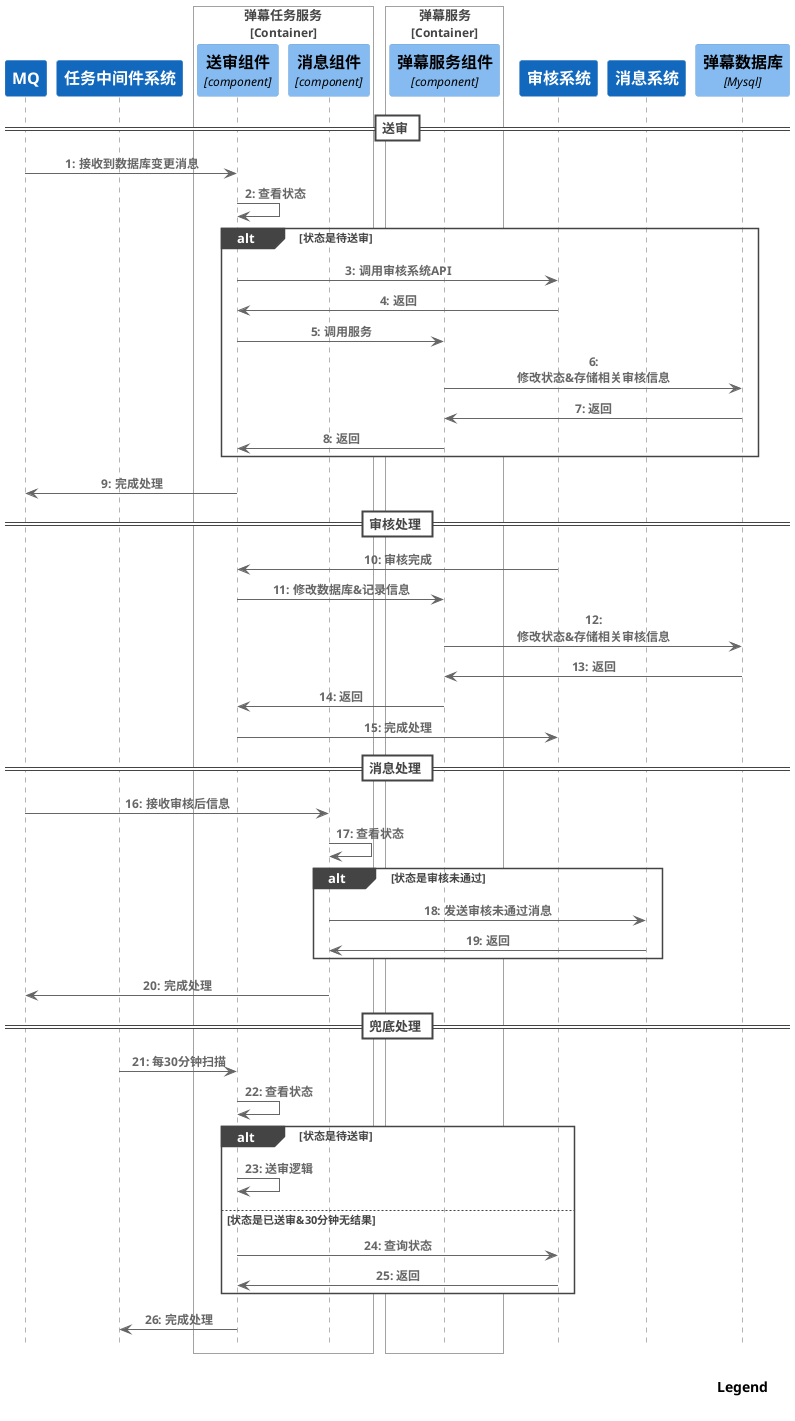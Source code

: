 @startuml
!include <C4/C4_Sequence>
SHOW_INDEX()
SHOW_LEGEND()
System(rocketmq,"MQ")

System(job,"任务中间件系统")
Container_Boundary(barrageJobService, "弹幕任务服务")
    Component(auditComponent, "送审组件", "component", "弹幕送审")
    Component(messageComponent, "消息组件", "component", "消息组件")
Boundary_End()

Container_Boundary(barrageService, "弹幕服务")
    Component(barrageComponent, "弹幕服务组件", "component", "弹幕服务组件")
Boundary_End()

System(auditSystem,"审核系统")
System(messageSystem,"消息系统")
ComponentDb(db, "弹幕数据库", "Mysql")

== 送审 ==
Rel(rocketmq, auditComponent, "接收到数据库变更消息")
Rel(auditComponent, auditComponent, "查看状态")
alt 状态是待送审
 Rel(auditComponent, auditSystem, "调用审核系统API")
 Rel(auditSystem, auditComponent, "返回")
 Rel(auditComponent,barrageComponent , "调用服务")
 Rel(barrageComponent,db , "修改状态&存储相关审核信息")
 Rel(db,barrageComponent , "返回")
 Rel(barrageComponent,auditComponent , "返回")
end
Rel(auditComponent,rocketmq , "完成处理")

== 审核处理 ==
Rel(auditSystem, auditComponent, "审核完成")
Rel(auditComponent, barrageComponent, "修改数据库&记录信息")
Rel(barrageComponent,db , "修改状态&存储相关审核信息")
Rel(db,barrageComponent , "返回")
Rel(barrageComponent,auditComponent , "返回")
Rel(auditComponent,auditSystem , "完成处理")


== 消息处理 ==
Rel(rocketmq, messageComponent, "接收审核后信息")
Rel(messageComponent, messageComponent, "查看状态")
alt 状态是审核未通过
 Rel(messageComponent, messageSystem, "发送审核未通过消息")
 Rel(messageSystem, messageComponent, "返回")
end
Rel(messageComponent,rocketmq , "完成处理")


== 兜底处理 ==
Rel(job, auditComponent, "每30分钟扫描")
Rel(auditComponent, auditComponent, "查看状态")
alt 状态是待送审
 Rel(auditComponent, auditComponent, "送审逻辑")
else 状态是已送审&30分钟无结果
 Rel(auditComponent, auditSystem, "查询状态")
 Rel(auditSystem, auditComponent, "返回")
end
Rel(auditComponent,job , "完成处理")


@enduml
